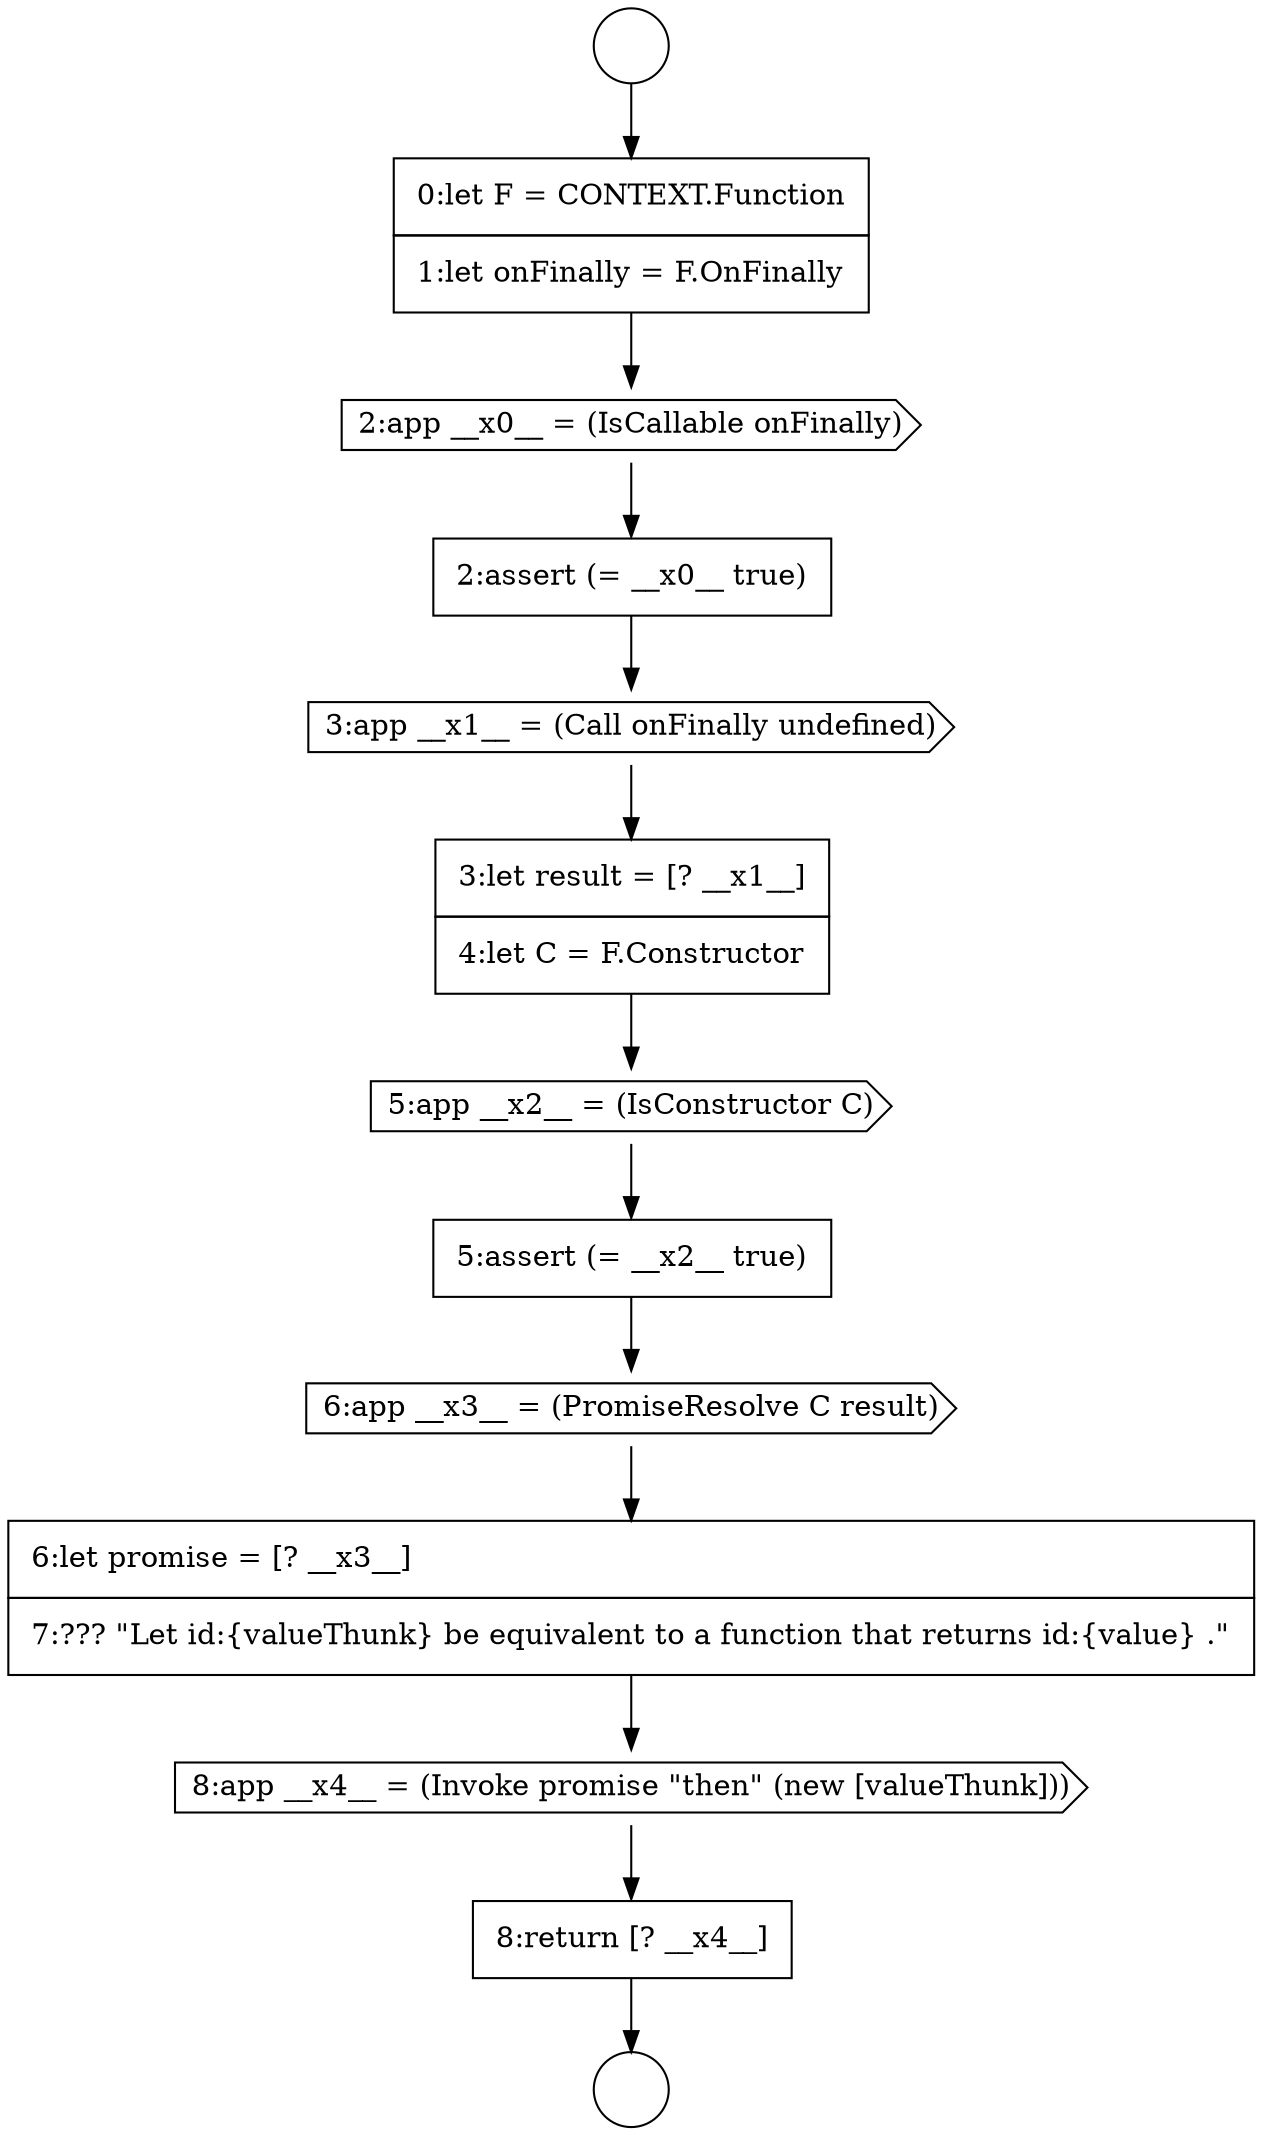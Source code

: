 digraph {
  node0 [shape=circle label=" " color="black" fillcolor="white" style=filled]
  node5 [shape=cds, label=<<font color="black">3:app __x1__ = (Call onFinally undefined)</font>> color="black" fillcolor="white" style=filled]
  node10 [shape=none, margin=0, label=<<font color="black">
    <table border="0" cellborder="1" cellspacing="0" cellpadding="10">
      <tr><td align="left">6:let promise = [? __x3__]</td></tr>
      <tr><td align="left">7:??? &quot;Let id:{valueThunk} be equivalent to a function that returns id:{value} .&quot;</td></tr>
    </table>
  </font>> color="black" fillcolor="white" style=filled]
  node1 [shape=circle label=" " color="black" fillcolor="white" style=filled]
  node6 [shape=none, margin=0, label=<<font color="black">
    <table border="0" cellborder="1" cellspacing="0" cellpadding="10">
      <tr><td align="left">3:let result = [? __x1__]</td></tr>
      <tr><td align="left">4:let C = F.Constructor</td></tr>
    </table>
  </font>> color="black" fillcolor="white" style=filled]
  node9 [shape=cds, label=<<font color="black">6:app __x3__ = (PromiseResolve C result)</font>> color="black" fillcolor="white" style=filled]
  node2 [shape=none, margin=0, label=<<font color="black">
    <table border="0" cellborder="1" cellspacing="0" cellpadding="10">
      <tr><td align="left">0:let F = CONTEXT.Function</td></tr>
      <tr><td align="left">1:let onFinally = F.OnFinally</td></tr>
    </table>
  </font>> color="black" fillcolor="white" style=filled]
  node12 [shape=none, margin=0, label=<<font color="black">
    <table border="0" cellborder="1" cellspacing="0" cellpadding="10">
      <tr><td align="left">8:return [? __x4__]</td></tr>
    </table>
  </font>> color="black" fillcolor="white" style=filled]
  node7 [shape=cds, label=<<font color="black">5:app __x2__ = (IsConstructor C)</font>> color="black" fillcolor="white" style=filled]
  node3 [shape=cds, label=<<font color="black">2:app __x0__ = (IsCallable onFinally)</font>> color="black" fillcolor="white" style=filled]
  node11 [shape=cds, label=<<font color="black">8:app __x4__ = (Invoke promise &quot;then&quot; (new [valueThunk]))</font>> color="black" fillcolor="white" style=filled]
  node8 [shape=none, margin=0, label=<<font color="black">
    <table border="0" cellborder="1" cellspacing="0" cellpadding="10">
      <tr><td align="left">5:assert (= __x2__ true)</td></tr>
    </table>
  </font>> color="black" fillcolor="white" style=filled]
  node4 [shape=none, margin=0, label=<<font color="black">
    <table border="0" cellborder="1" cellspacing="0" cellpadding="10">
      <tr><td align="left">2:assert (= __x0__ true)</td></tr>
    </table>
  </font>> color="black" fillcolor="white" style=filled]
  node12 -> node1 [ color="black"]
  node7 -> node8 [ color="black"]
  node2 -> node3 [ color="black"]
  node11 -> node12 [ color="black"]
  node0 -> node2 [ color="black"]
  node6 -> node7 [ color="black"]
  node9 -> node10 [ color="black"]
  node10 -> node11 [ color="black"]
  node4 -> node5 [ color="black"]
  node8 -> node9 [ color="black"]
  node5 -> node6 [ color="black"]
  node3 -> node4 [ color="black"]
}
